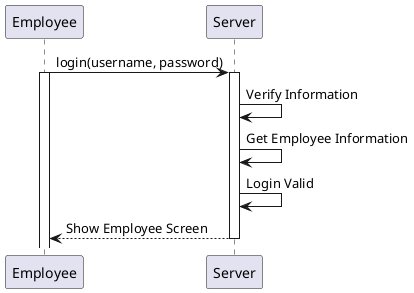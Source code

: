 @startuml
Employee -> Server: login(username, password)
Activate Employee
Activate Server
Server -> Server : Verify Information
Server -> Server : Get Employee Information
Server -> Server : Login Valid
Server --> Employee : Show Employee Screen
Deactivate Server

@enduml
